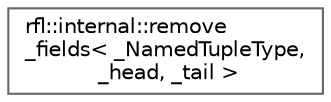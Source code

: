 digraph "类继承关系图"
{
 // LATEX_PDF_SIZE
  bgcolor="transparent";
  edge [fontname=Helvetica,fontsize=10,labelfontname=Helvetica,labelfontsize=10];
  node [fontname=Helvetica,fontsize=10,shape=box,height=0.2,width=0.4];
  rankdir="LR";
  Node0 [id="Node000000",label="rfl::internal::remove\l_fields\< _NamedTupleType,\l _head, _tail \>",height=0.2,width=0.4,color="grey40", fillcolor="white", style="filled",URL="$structrfl_1_1internal_1_1remove__fields.html",tooltip="General case."];
}
